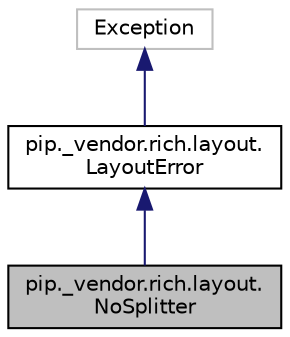 digraph "pip._vendor.rich.layout.NoSplitter"
{
 // LATEX_PDF_SIZE
  edge [fontname="Helvetica",fontsize="10",labelfontname="Helvetica",labelfontsize="10"];
  node [fontname="Helvetica",fontsize="10",shape=record];
  Node1 [label="pip._vendor.rich.layout.\lNoSplitter",height=0.2,width=0.4,color="black", fillcolor="grey75", style="filled", fontcolor="black",tooltip=" "];
  Node2 -> Node1 [dir="back",color="midnightblue",fontsize="10",style="solid"];
  Node2 [label="pip._vendor.rich.layout.\lLayoutError",height=0.2,width=0.4,color="black", fillcolor="white", style="filled",URL="$classpip_1_1__vendor_1_1rich_1_1layout_1_1LayoutError.html",tooltip=" "];
  Node3 -> Node2 [dir="back",color="midnightblue",fontsize="10",style="solid"];
  Node3 [label="Exception",height=0.2,width=0.4,color="grey75", fillcolor="white", style="filled",tooltip=" "];
}
